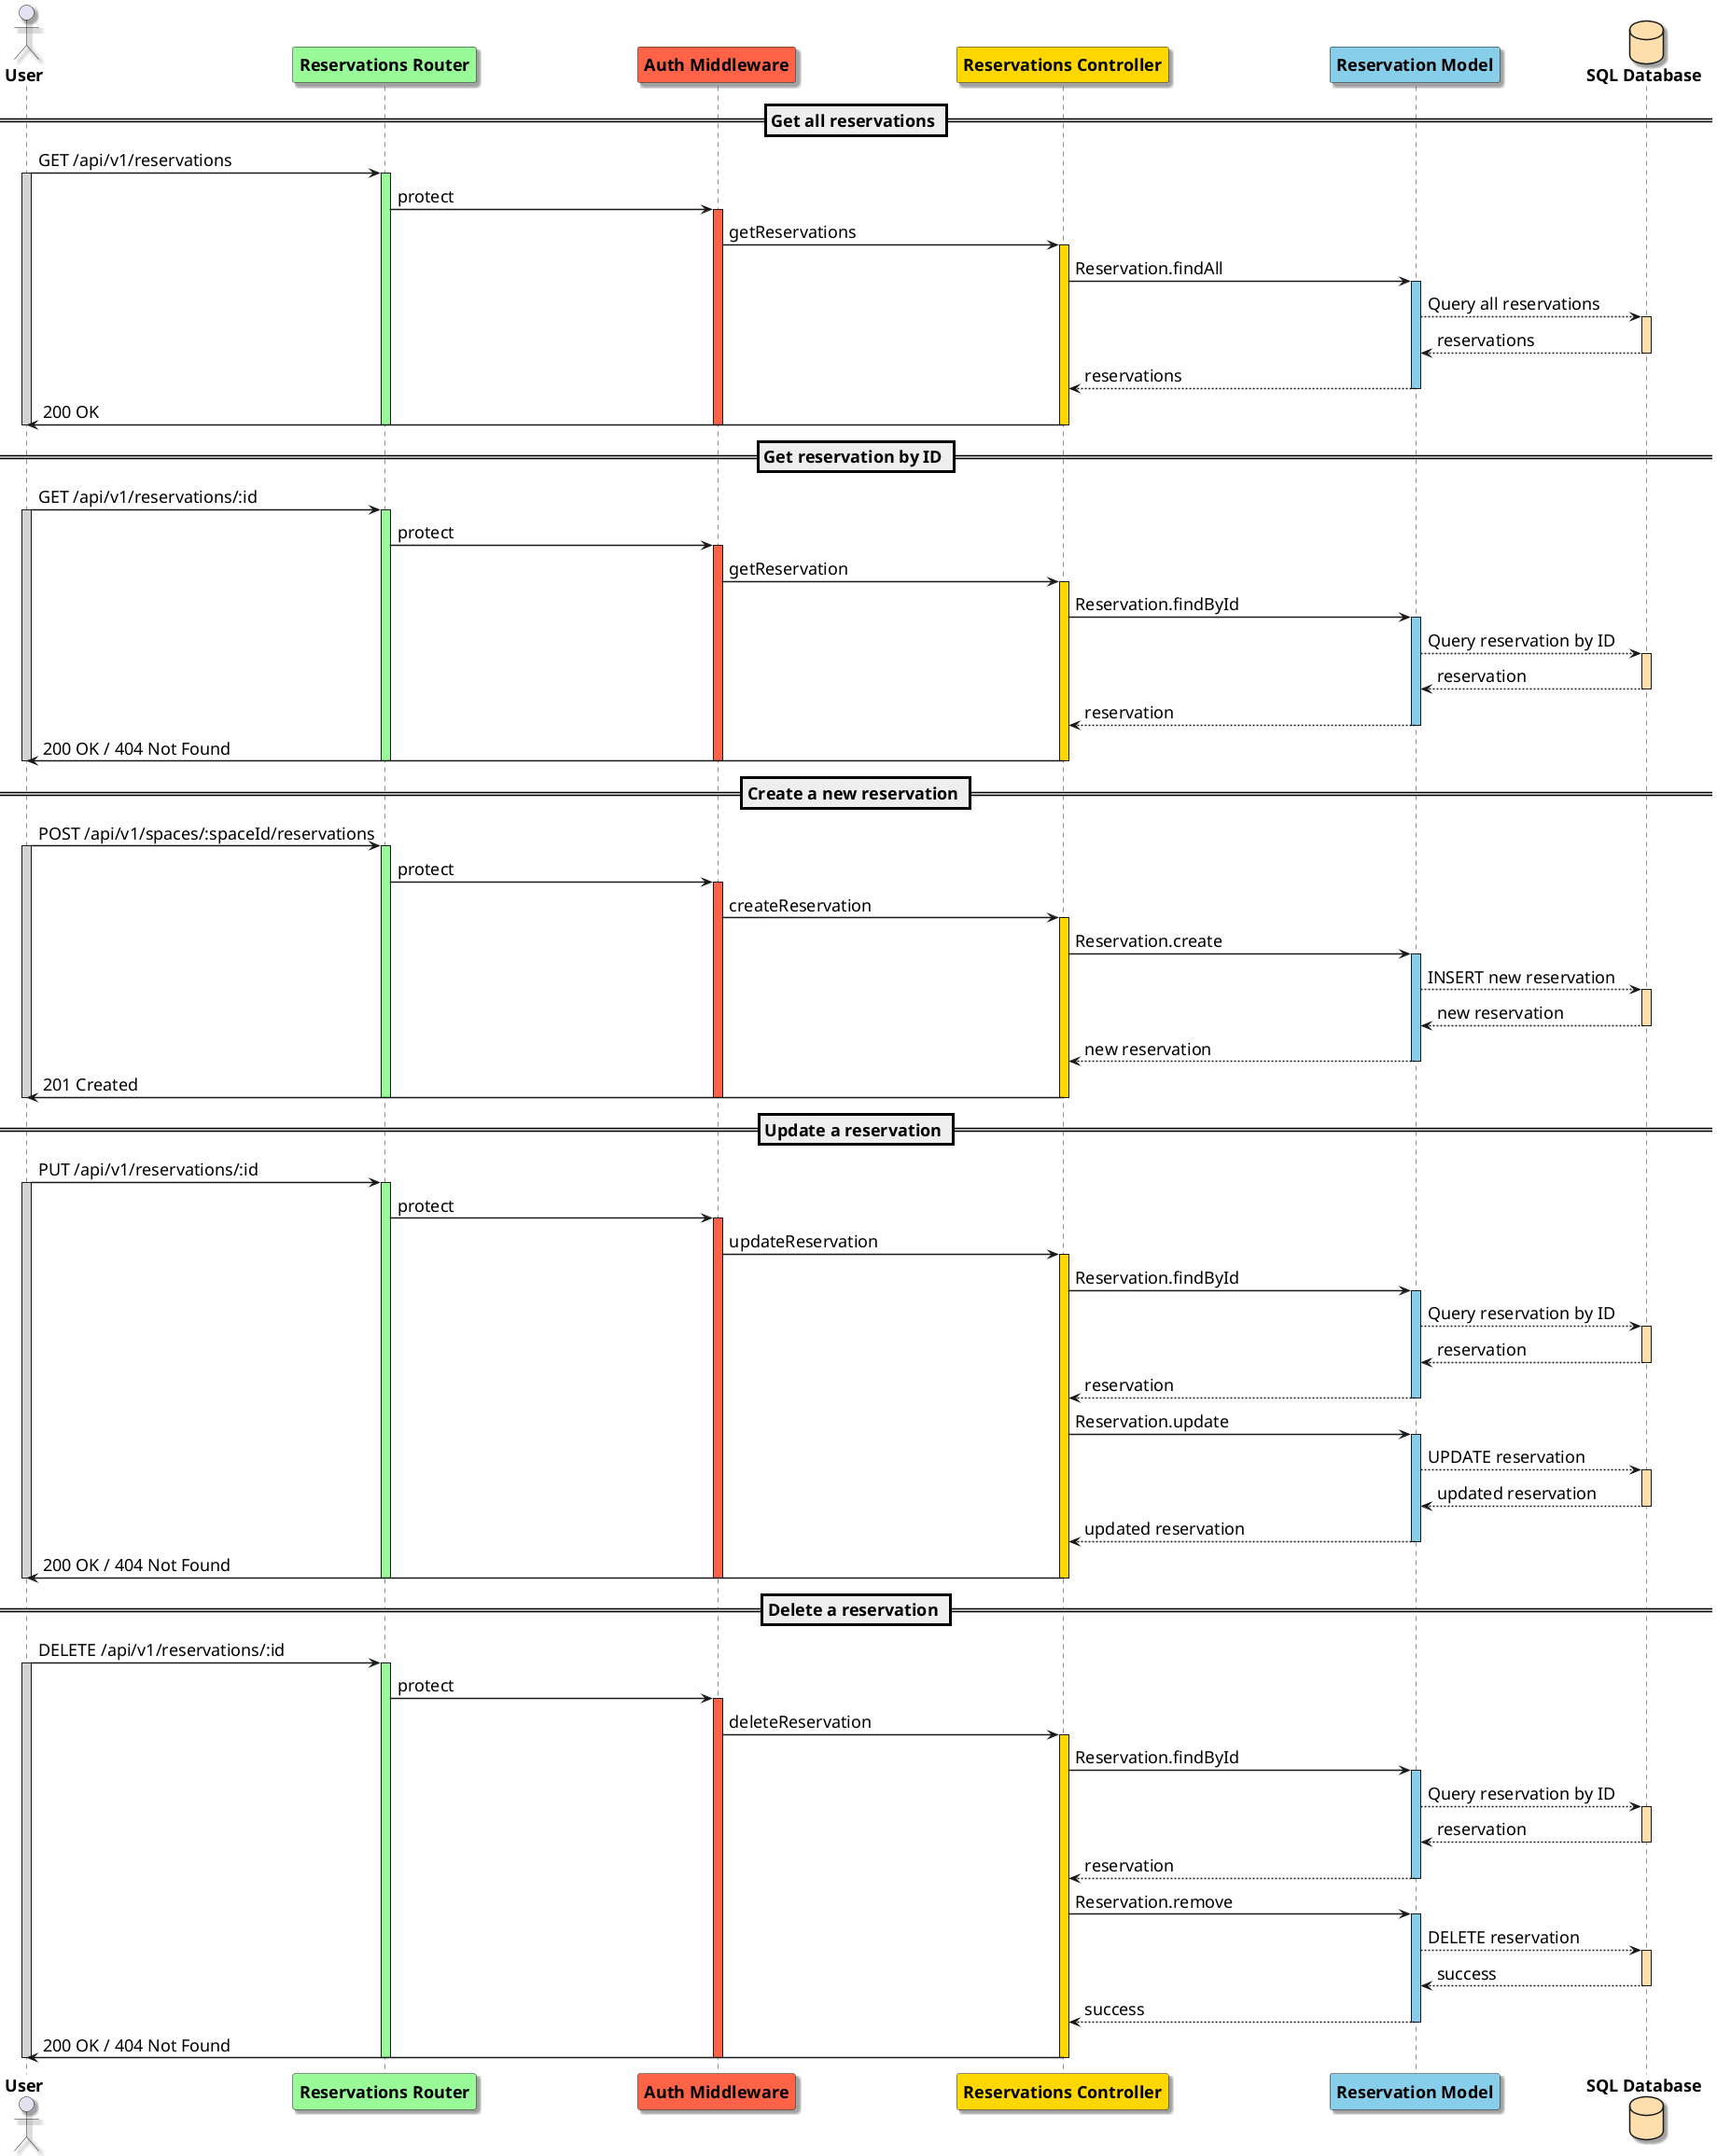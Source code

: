 @startuml sequenceReservation

skinparam {
    defaultFontName Source Code Pro
    defaultFontSize 18
    shadowing true
    componentStyle uml2
    MinClassWidth 150
    ParticipantPadding 80
    ArrowThickness 1.5
    SequenceDividerBorderThickness 3
}

actor "**User**" as User
participant "**Reservations Router**" as RR     #98FB98
participant "**Auth Middleware**" as AM         #FF6347
participant "**Reservations Controller**" as RC #FFD700
participant "**Reservation Model**" as RM       #87CEEB
database "**SQL Database**" as DB               #FFDEAD

skinparam shadowing false

== Get all reservations ==

User -> RR: GET /api/v1/reservations
activate User                                 #D3D3D3
activate RR                                   #98FB98
RR -> AM: protect
activate AM                                   #FF6347
AM -> RC: getReservations
activate RC                                   #FFD700
RC -> RM: Reservation.findAll
activate RM                                   #87CEEB
RM --> DB: Query all reservations
activate DB                                   #FFDEAD
DB --> RM: reservations
deactivate DB
RM --> RC: reservations
deactivate RM
RC -> User: 200 OK
deactivate RC
deactivate AM
deactivate RR
deactivate User

== Get reservation by ID ==

User -> RR: GET /api/v1/reservations/:id
activate User                                 #D3D3D3
activate RR                                   #98FB98
RR -> AM: protect
activate AM                                   #FF6347
AM -> RC: getReservation
activate RC                                   #FFD700
RC -> RM: Reservation.findById
activate RM                                   #87CEEB
RM --> DB: Query reservation by ID
activate DB                                   #FFDEAD
DB --> RM: reservation
deactivate DB
RM --> RC: reservation
deactivate RM
RC -> User: 200 OK / 404 Not Found
deactivate RC
deactivate AM
deactivate RR
deactivate User

== Create a new reservation ==

User -> RR: POST /api/v1/spaces/:spaceId/reservations
activate User                                 #D3D3D3
activate RR                                   #98FB98
RR -> AM: protect
activate AM                                   #FF6347
AM -> RC: createReservation
activate RC                                   #FFD700
RC -> RM: Reservation.create
activate RM                                   #87CEEB
RM --> DB: INSERT new reservation
activate DB                                   #FFDEAD
DB --> RM: new reservation
deactivate DB
RM --> RC: new reservation
deactivate RM
RC -> User: 201 Created
deactivate RC
deactivate AM
deactivate RR
deactivate User

== Update a reservation ==

User -> RR: PUT /api/v1/reservations/:id
activate User                                 #D3D3D3
activate RR                                   #98FB98
RR -> AM: protect
activate AM                                   #FF6347
AM -> RC: updateReservation
activate RC                                   #FFD700
RC -> RM: Reservation.findById
activate RM                                   #87CEEB
RM --> DB: Query reservation by ID
activate DB                                   #FFDEAD
DB --> RM: reservation
deactivate DB
RM --> RC: reservation
deactivate RM
RC -> RM: Reservation.update
activate RM                                   #87CEEB
RM --> DB: UPDATE reservation
activate DB                                   #FFDEAD
DB --> RM: updated reservation
deactivate DB
RM --> RC: updated reservation
deactivate RM
RC -> User: 200 OK / 404 Not Found
deactivate RC
deactivate AM
deactivate RR
deactivate User

== Delete a reservation ==

User -> RR: DELETE /api/v1/reservations/:id
activate User                                 #D3D3D3
activate RR                                   #98FB98
RR -> AM: protect
activate AM                                   #FF6347
AM -> RC: deleteReservation
activate RC                                   #FFD700
RC -> RM: Reservation.findById
activate RM                                   #87CEEB
RM --> DB: Query reservation by ID
activate DB                                   #FFDEAD
DB --> RM: reservation
deactivate DB
RM --> RC: reservation
deactivate RM
RC -> RM: Reservation.remove
activate RM                                   #87CEEB
RM --> DB: DELETE reservation
activate DB                                   #FFDEAD
DB --> RM: success
deactivate DB
RM --> RC: success
deactivate RM
RC -> User: 200 OK / 404 Not Found
deactivate RC
deactivate AM
deactivate RR
deactivate User

@enduml